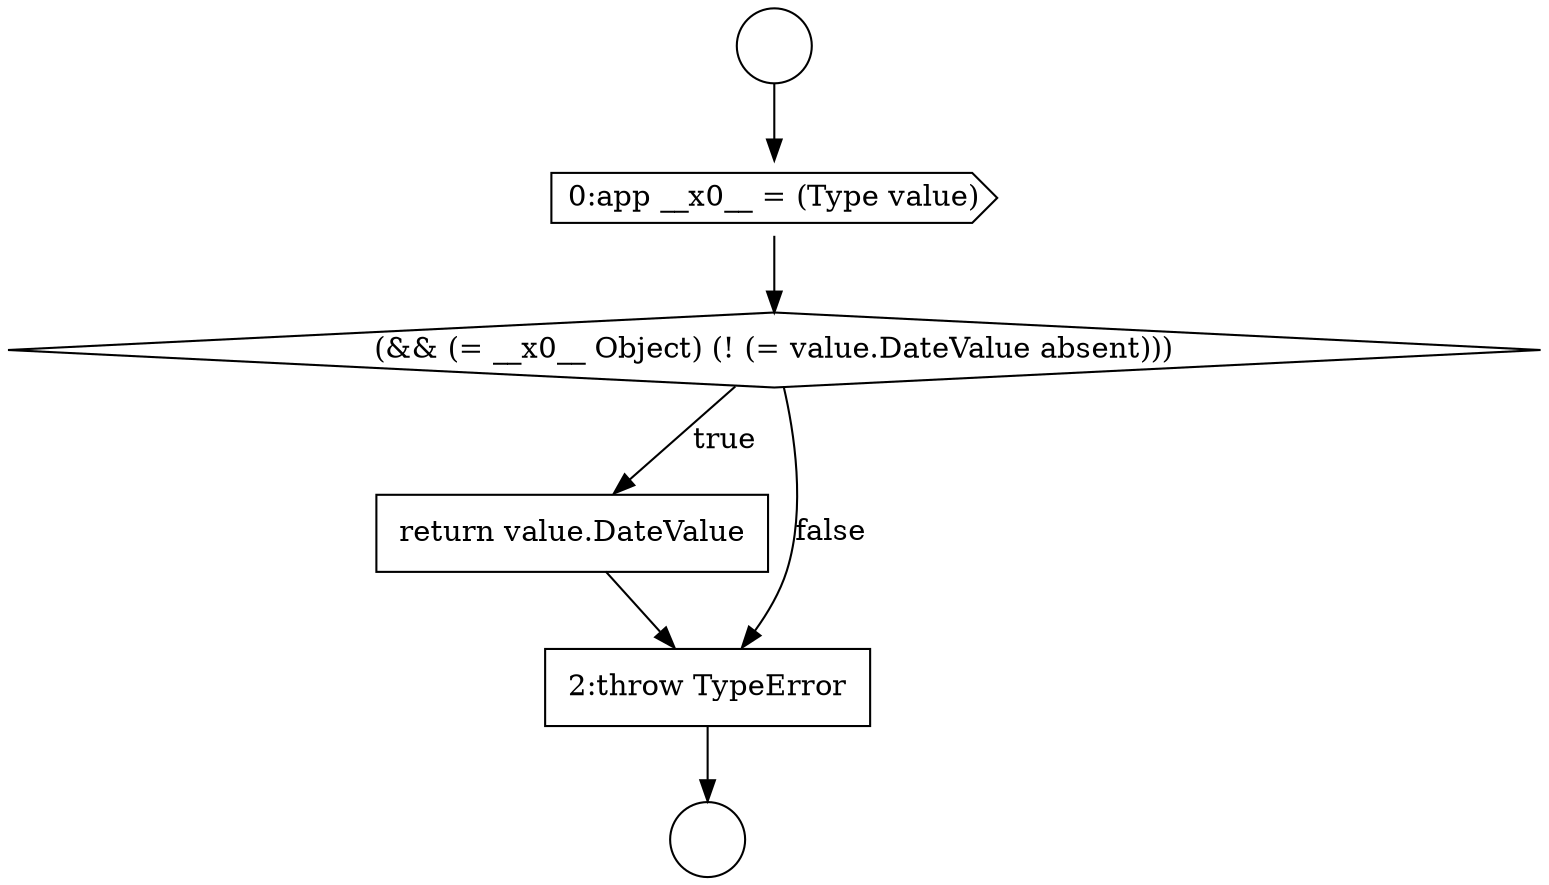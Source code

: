 digraph {
  node13270 [shape=circle label=" " color="black" fillcolor="white" style=filled]
  node13272 [shape=cds, label=<<font color="black">0:app __x0__ = (Type value)</font>> color="black" fillcolor="white" style=filled]
  node13271 [shape=circle label=" " color="black" fillcolor="white" style=filled]
  node13274 [shape=none, margin=0, label=<<font color="black">
    <table border="0" cellborder="1" cellspacing="0" cellpadding="10">
      <tr><td align="left">return value.DateValue</td></tr>
    </table>
  </font>> color="black" fillcolor="white" style=filled]
  node13273 [shape=diamond, label=<<font color="black">(&amp;&amp; (= __x0__ Object) (! (= value.DateValue absent)))</font>> color="black" fillcolor="white" style=filled]
  node13275 [shape=none, margin=0, label=<<font color="black">
    <table border="0" cellborder="1" cellspacing="0" cellpadding="10">
      <tr><td align="left">2:throw TypeError</td></tr>
    </table>
  </font>> color="black" fillcolor="white" style=filled]
  node13272 -> node13273 [ color="black"]
  node13273 -> node13274 [label=<<font color="black">true</font>> color="black"]
  node13273 -> node13275 [label=<<font color="black">false</font>> color="black"]
  node13270 -> node13272 [ color="black"]
  node13275 -> node13271 [ color="black"]
  node13274 -> node13275 [ color="black"]
}
